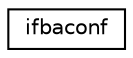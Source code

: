 digraph G
{
  edge [fontname="Helvetica",fontsize="10",labelfontname="Helvetica",labelfontsize="10"];
  node [fontname="Helvetica",fontsize="10",shape=record];
  rankdir="LR";
  Node1 [label="ifbaconf",height=0.2,width=0.4,color="black", fillcolor="white", style="filled",URL="$structifbaconf.html"];
}
